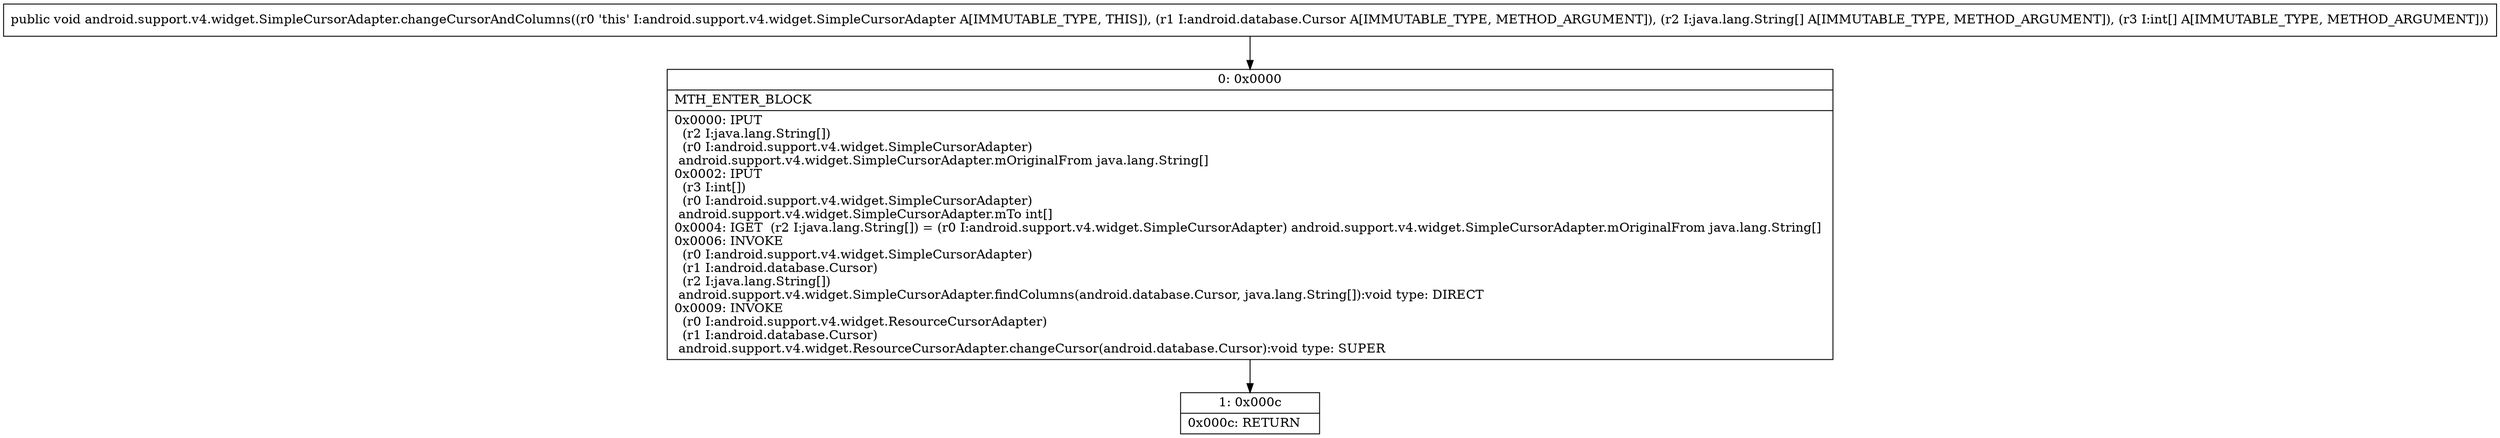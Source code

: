 digraph "CFG forandroid.support.v4.widget.SimpleCursorAdapter.changeCursorAndColumns(Landroid\/database\/Cursor;[Ljava\/lang\/String;[I)V" {
Node_0 [shape=record,label="{0\:\ 0x0000|MTH_ENTER_BLOCK\l|0x0000: IPUT  \l  (r2 I:java.lang.String[])\l  (r0 I:android.support.v4.widget.SimpleCursorAdapter)\l android.support.v4.widget.SimpleCursorAdapter.mOriginalFrom java.lang.String[] \l0x0002: IPUT  \l  (r3 I:int[])\l  (r0 I:android.support.v4.widget.SimpleCursorAdapter)\l android.support.v4.widget.SimpleCursorAdapter.mTo int[] \l0x0004: IGET  (r2 I:java.lang.String[]) = (r0 I:android.support.v4.widget.SimpleCursorAdapter) android.support.v4.widget.SimpleCursorAdapter.mOriginalFrom java.lang.String[] \l0x0006: INVOKE  \l  (r0 I:android.support.v4.widget.SimpleCursorAdapter)\l  (r1 I:android.database.Cursor)\l  (r2 I:java.lang.String[])\l android.support.v4.widget.SimpleCursorAdapter.findColumns(android.database.Cursor, java.lang.String[]):void type: DIRECT \l0x0009: INVOKE  \l  (r0 I:android.support.v4.widget.ResourceCursorAdapter)\l  (r1 I:android.database.Cursor)\l android.support.v4.widget.ResourceCursorAdapter.changeCursor(android.database.Cursor):void type: SUPER \l}"];
Node_1 [shape=record,label="{1\:\ 0x000c|0x000c: RETURN   \l}"];
MethodNode[shape=record,label="{public void android.support.v4.widget.SimpleCursorAdapter.changeCursorAndColumns((r0 'this' I:android.support.v4.widget.SimpleCursorAdapter A[IMMUTABLE_TYPE, THIS]), (r1 I:android.database.Cursor A[IMMUTABLE_TYPE, METHOD_ARGUMENT]), (r2 I:java.lang.String[] A[IMMUTABLE_TYPE, METHOD_ARGUMENT]), (r3 I:int[] A[IMMUTABLE_TYPE, METHOD_ARGUMENT])) }"];
MethodNode -> Node_0;
Node_0 -> Node_1;
}

